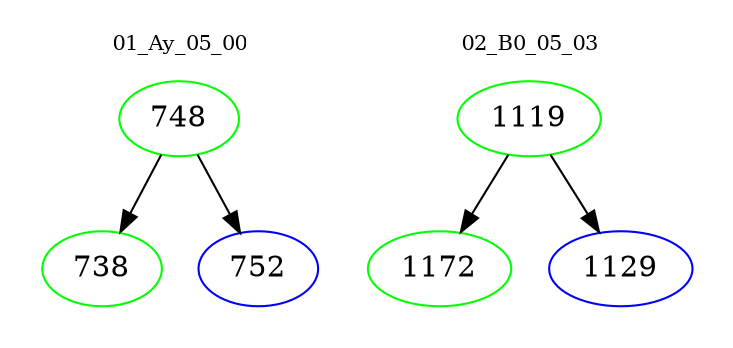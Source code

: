 digraph{
subgraph cluster_0 {
color = white
label = "01_Ay_05_00";
fontsize=10;
T0_748 [label="748", color="green"]
T0_748 -> T0_738 [color="black"]
T0_738 [label="738", color="green"]
T0_748 -> T0_752 [color="black"]
T0_752 [label="752", color="blue"]
}
subgraph cluster_1 {
color = white
label = "02_B0_05_03";
fontsize=10;
T1_1119 [label="1119", color="green"]
T1_1119 -> T1_1172 [color="black"]
T1_1172 [label="1172", color="green"]
T1_1119 -> T1_1129 [color="black"]
T1_1129 [label="1129", color="blue"]
}
}
